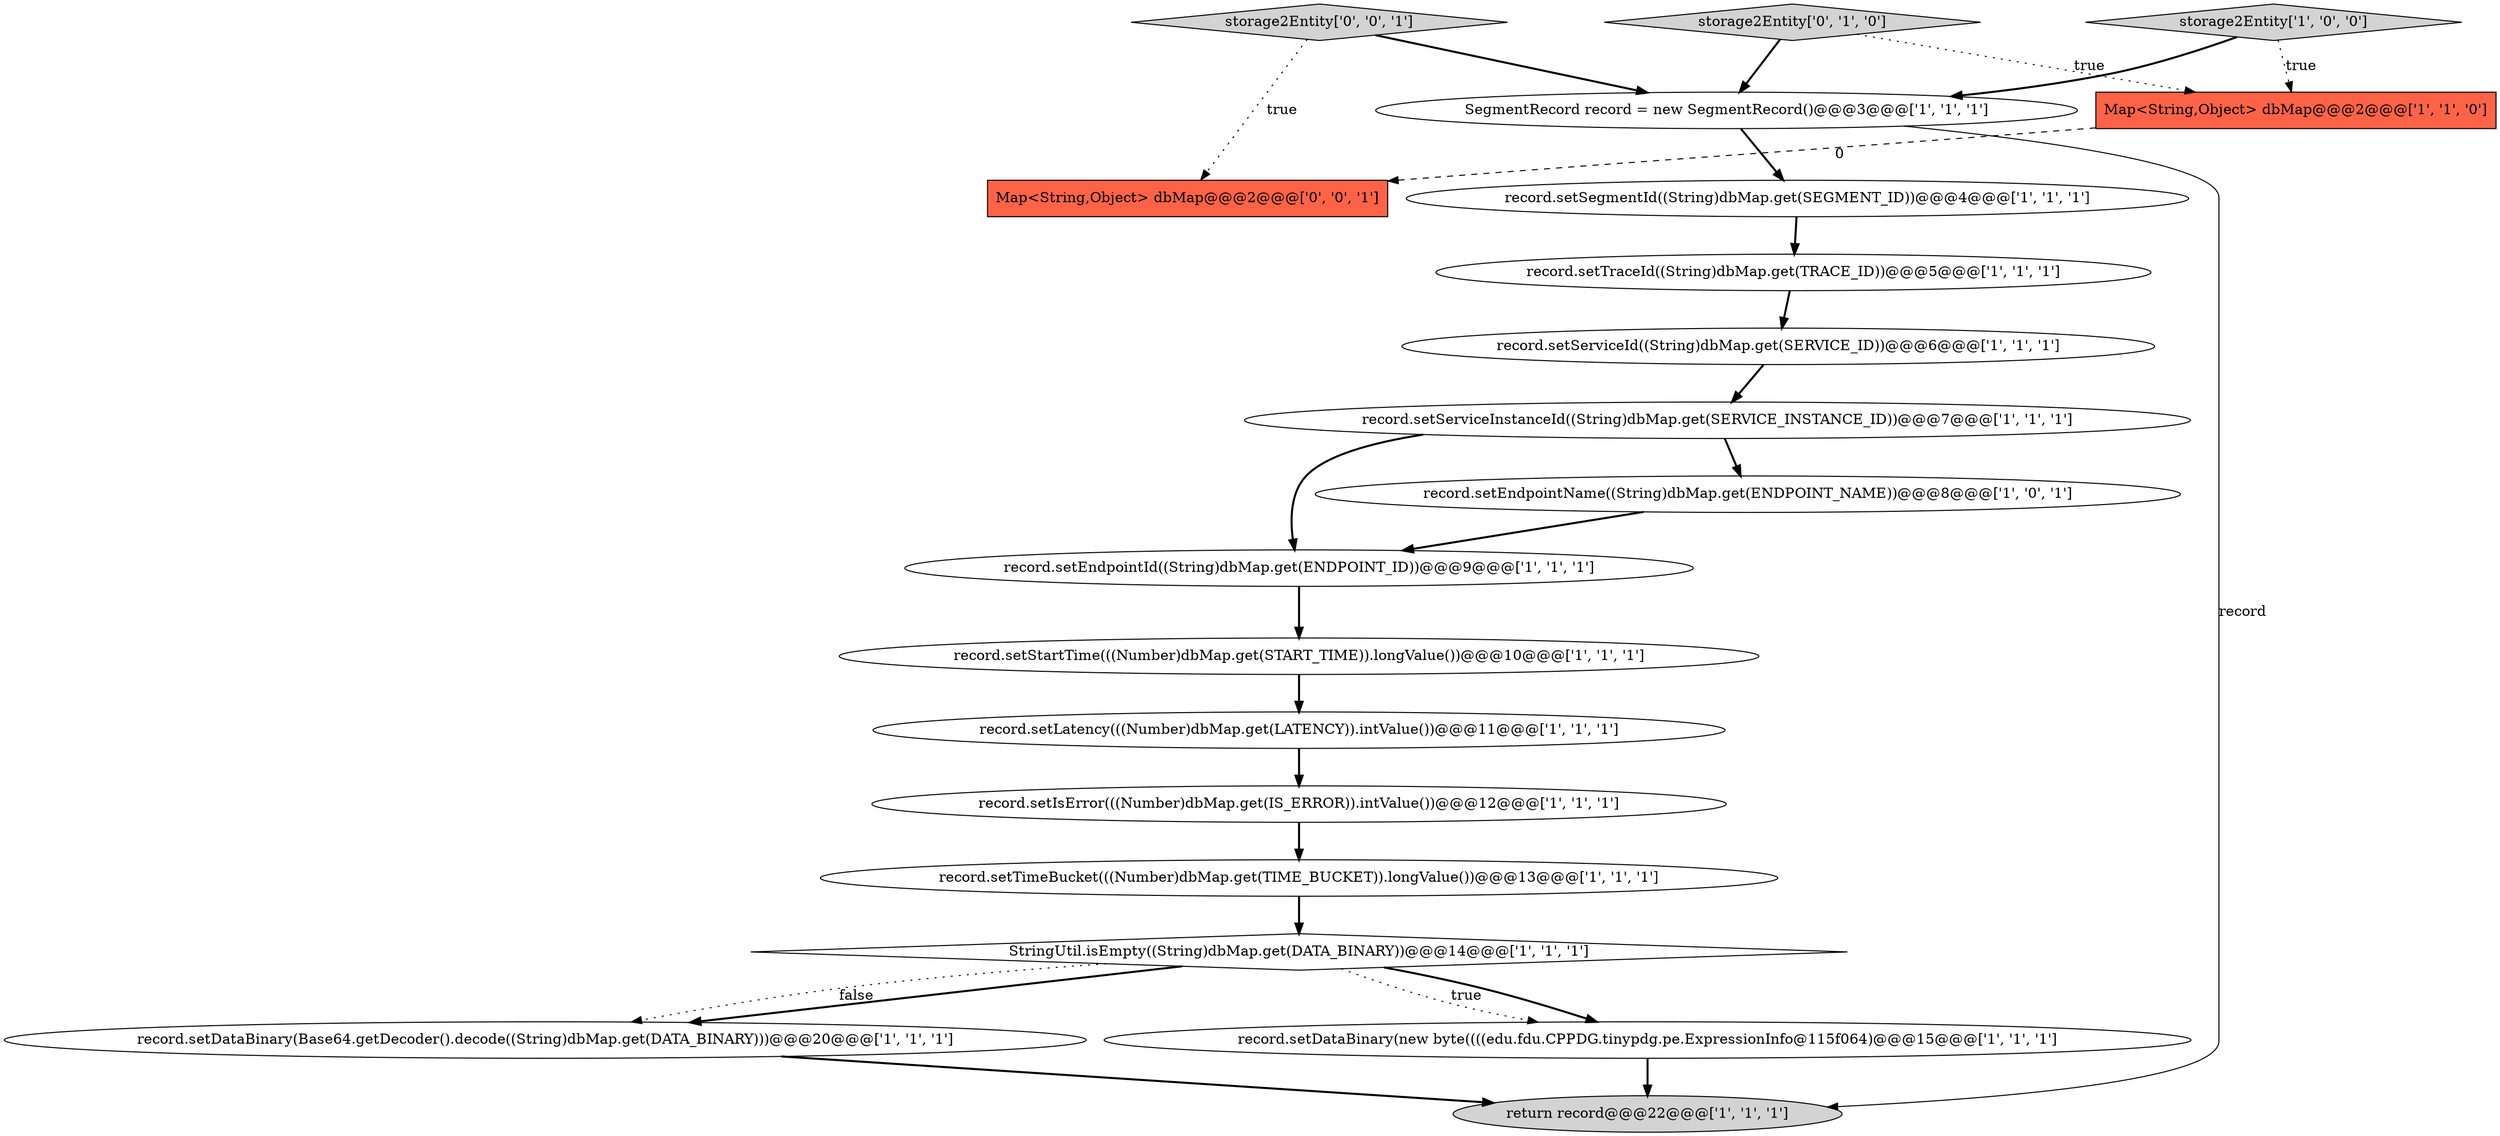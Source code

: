 digraph {
8 [style = filled, label = "record.setServiceId((String)dbMap.get(SERVICE_ID))@@@6@@@['1', '1', '1']", fillcolor = white, shape = ellipse image = "AAA0AAABBB1BBB"];
9 [style = filled, label = "Map<String,Object> dbMap@@@2@@@['1', '1', '0']", fillcolor = tomato, shape = box image = "AAA0AAABBB1BBB"];
3 [style = filled, label = "return record@@@22@@@['1', '1', '1']", fillcolor = lightgray, shape = ellipse image = "AAA0AAABBB1BBB"];
17 [style = filled, label = "storage2Entity['0', '1', '0']", fillcolor = lightgray, shape = diamond image = "AAA0AAABBB2BBB"];
11 [style = filled, label = "record.setDataBinary(Base64.getDecoder().decode((String)dbMap.get(DATA_BINARY)))@@@20@@@['1', '1', '1']", fillcolor = white, shape = ellipse image = "AAA0AAABBB1BBB"];
16 [style = filled, label = "StringUtil.isEmpty((String)dbMap.get(DATA_BINARY))@@@14@@@['1', '1', '1']", fillcolor = white, shape = diamond image = "AAA0AAABBB1BBB"];
5 [style = filled, label = "record.setServiceInstanceId((String)dbMap.get(SERVICE_INSTANCE_ID))@@@7@@@['1', '1', '1']", fillcolor = white, shape = ellipse image = "AAA0AAABBB1BBB"];
4 [style = filled, label = "record.setTraceId((String)dbMap.get(TRACE_ID))@@@5@@@['1', '1', '1']", fillcolor = white, shape = ellipse image = "AAA0AAABBB1BBB"];
13 [style = filled, label = "record.setTimeBucket(((Number)dbMap.get(TIME_BUCKET)).longValue())@@@13@@@['1', '1', '1']", fillcolor = white, shape = ellipse image = "AAA0AAABBB1BBB"];
12 [style = filled, label = "record.setStartTime(((Number)dbMap.get(START_TIME)).longValue())@@@10@@@['1', '1', '1']", fillcolor = white, shape = ellipse image = "AAA0AAABBB1BBB"];
6 [style = filled, label = "SegmentRecord record = new SegmentRecord()@@@3@@@['1', '1', '1']", fillcolor = white, shape = ellipse image = "AAA0AAABBB1BBB"];
14 [style = filled, label = "record.setLatency(((Number)dbMap.get(LATENCY)).intValue())@@@11@@@['1', '1', '1']", fillcolor = white, shape = ellipse image = "AAA0AAABBB1BBB"];
18 [style = filled, label = "storage2Entity['0', '0', '1']", fillcolor = lightgray, shape = diamond image = "AAA0AAABBB3BBB"];
0 [style = filled, label = "record.setIsError(((Number)dbMap.get(IS_ERROR)).intValue())@@@12@@@['1', '1', '1']", fillcolor = white, shape = ellipse image = "AAA0AAABBB1BBB"];
1 [style = filled, label = "record.setEndpointId((String)dbMap.get(ENDPOINT_ID))@@@9@@@['1', '1', '1']", fillcolor = white, shape = ellipse image = "AAA0AAABBB1BBB"];
7 [style = filled, label = "record.setEndpointName((String)dbMap.get(ENDPOINT_NAME))@@@8@@@['1', '0', '1']", fillcolor = white, shape = ellipse image = "AAA0AAABBB1BBB"];
15 [style = filled, label = "record.setSegmentId((String)dbMap.get(SEGMENT_ID))@@@4@@@['1', '1', '1']", fillcolor = white, shape = ellipse image = "AAA0AAABBB1BBB"];
2 [style = filled, label = "record.setDataBinary(new byte((((edu.fdu.CPPDG.tinypdg.pe.ExpressionInfo@115f064)@@@15@@@['1', '1', '1']", fillcolor = white, shape = ellipse image = "AAA0AAABBB1BBB"];
19 [style = filled, label = "Map<String,Object> dbMap@@@2@@@['0', '0', '1']", fillcolor = tomato, shape = box image = "AAA0AAABBB3BBB"];
10 [style = filled, label = "storage2Entity['1', '0', '0']", fillcolor = lightgray, shape = diamond image = "AAA0AAABBB1BBB"];
7->1 [style = bold, label=""];
16->11 [style = bold, label=""];
16->2 [style = dotted, label="true"];
0->13 [style = bold, label=""];
17->6 [style = bold, label=""];
2->3 [style = bold, label=""];
18->19 [style = dotted, label="true"];
16->2 [style = bold, label=""];
10->9 [style = dotted, label="true"];
10->6 [style = bold, label=""];
13->16 [style = bold, label=""];
6->15 [style = bold, label=""];
9->19 [style = dashed, label="0"];
5->1 [style = bold, label=""];
8->5 [style = bold, label=""];
14->0 [style = bold, label=""];
11->3 [style = bold, label=""];
18->6 [style = bold, label=""];
17->9 [style = dotted, label="true"];
12->14 [style = bold, label=""];
15->4 [style = bold, label=""];
1->12 [style = bold, label=""];
16->11 [style = dotted, label="false"];
4->8 [style = bold, label=""];
5->7 [style = bold, label=""];
6->3 [style = solid, label="record"];
}
